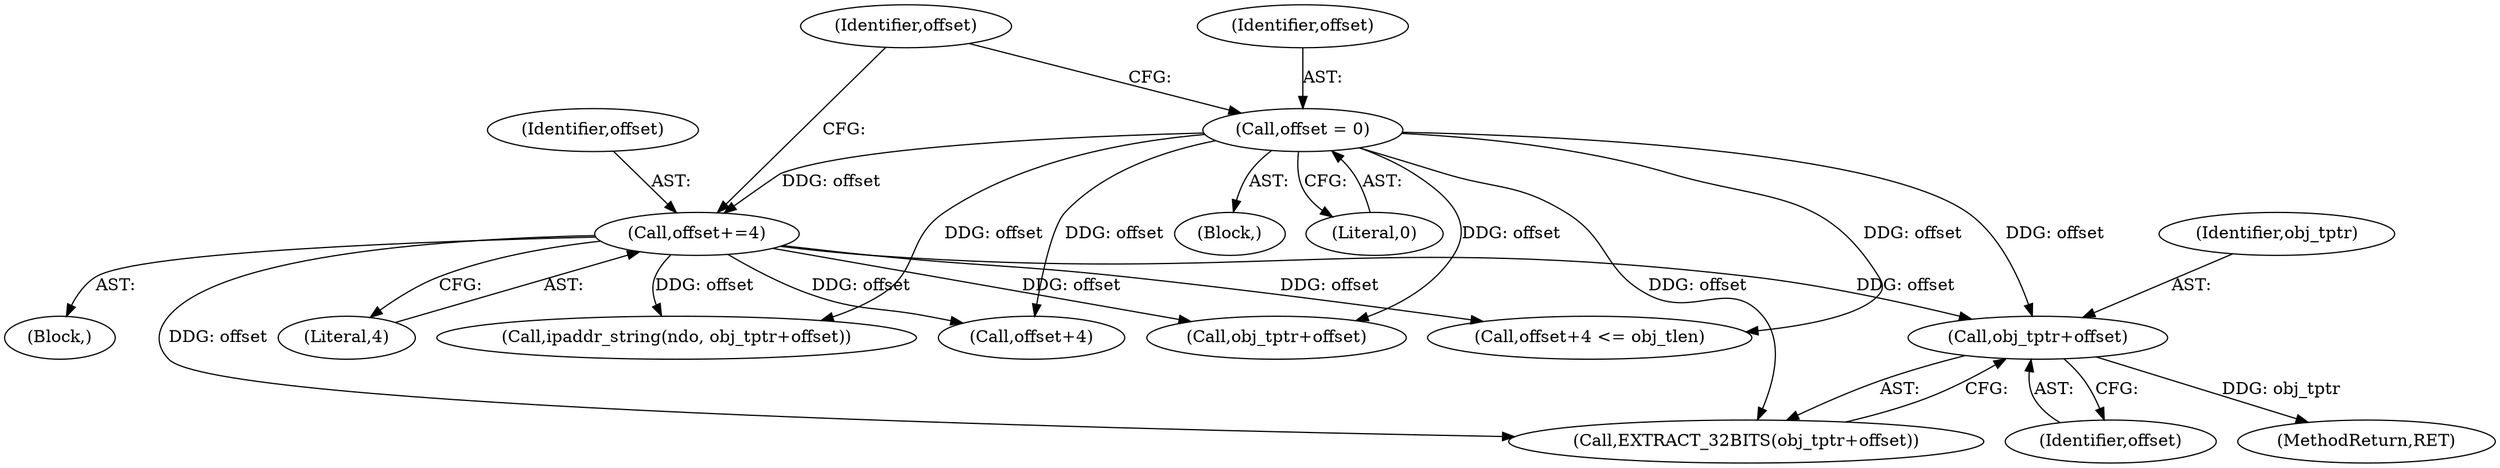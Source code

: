 digraph "0_tcpdump_d97e94223720684c6aa740ff219e0d19426c2220@pointer" {
"1001536" [label="(Call,obj_tptr+offset)"];
"1001514" [label="(Call,offset = 0)"];
"1001539" [label="(Call,offset+=4)"];
"1001540" [label="(Identifier,offset)"];
"1001514" [label="(Call,offset = 0)"];
"1001523" [label="(Block,)"];
"1001520" [label="(Identifier,offset)"];
"1001535" [label="(Call,EXTRACT_32BITS(obj_tptr+offset))"];
"1001532" [label="(Call,obj_tptr+offset)"];
"1001512" [label="(Block,)"];
"1001516" [label="(Literal,0)"];
"1001536" [label="(Call,obj_tptr+offset)"];
"1001539" [label="(Call,offset+=4)"];
"1001515" [label="(Identifier,offset)"];
"1001947" [label="(MethodReturn,RET)"];
"1001541" [label="(Literal,4)"];
"1001538" [label="(Identifier,offset)"];
"1001518" [label="(Call,offset+4 <= obj_tlen)"];
"1001537" [label="(Identifier,obj_tptr)"];
"1001530" [label="(Call,ipaddr_string(ndo, obj_tptr+offset))"];
"1001519" [label="(Call,offset+4)"];
"1001536" -> "1001535"  [label="AST: "];
"1001536" -> "1001538"  [label="CFG: "];
"1001537" -> "1001536"  [label="AST: "];
"1001538" -> "1001536"  [label="AST: "];
"1001535" -> "1001536"  [label="CFG: "];
"1001536" -> "1001947"  [label="DDG: obj_tptr"];
"1001514" -> "1001536"  [label="DDG: offset"];
"1001539" -> "1001536"  [label="DDG: offset"];
"1001514" -> "1001512"  [label="AST: "];
"1001514" -> "1001516"  [label="CFG: "];
"1001515" -> "1001514"  [label="AST: "];
"1001516" -> "1001514"  [label="AST: "];
"1001520" -> "1001514"  [label="CFG: "];
"1001514" -> "1001518"  [label="DDG: offset"];
"1001514" -> "1001519"  [label="DDG: offset"];
"1001514" -> "1001530"  [label="DDG: offset"];
"1001514" -> "1001532"  [label="DDG: offset"];
"1001514" -> "1001535"  [label="DDG: offset"];
"1001514" -> "1001539"  [label="DDG: offset"];
"1001539" -> "1001523"  [label="AST: "];
"1001539" -> "1001541"  [label="CFG: "];
"1001540" -> "1001539"  [label="AST: "];
"1001541" -> "1001539"  [label="AST: "];
"1001520" -> "1001539"  [label="CFG: "];
"1001539" -> "1001518"  [label="DDG: offset"];
"1001539" -> "1001519"  [label="DDG: offset"];
"1001539" -> "1001530"  [label="DDG: offset"];
"1001539" -> "1001532"  [label="DDG: offset"];
"1001539" -> "1001535"  [label="DDG: offset"];
}
